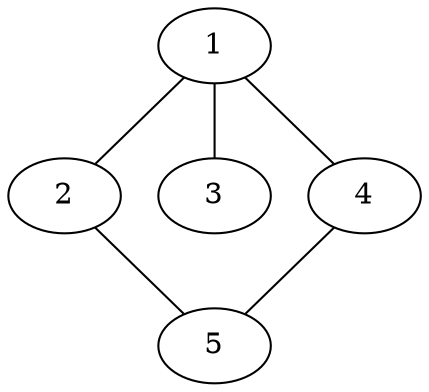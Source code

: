 graph grafo{
	0[label="1"]
	1[label="2"]
	2[label="3"]
	3[label="4"]
	4[label="5"]

	0 -- 1
	0 -- 2
	0 -- 3
	1 -- 4
	3 -- 4

}
graph grafo{


}


graph grafo{
	0[label="0"]
	1[label="1"]
	2[label="2"]
	3[label="3"]
	4[label="4"]
	5[label="6"]
	6[label="8"]
	7[label="9"]
	8[label="-1"]
	9[label="-1"]

	0 -- 1
	0 -- 1
	0 -- 2
	0 -- 3
	0 -- 4
	0 -- 4
	1 -- 2
	1 -- 3
	2 -- 4
	6 -- 7
	6 -- 7

}
